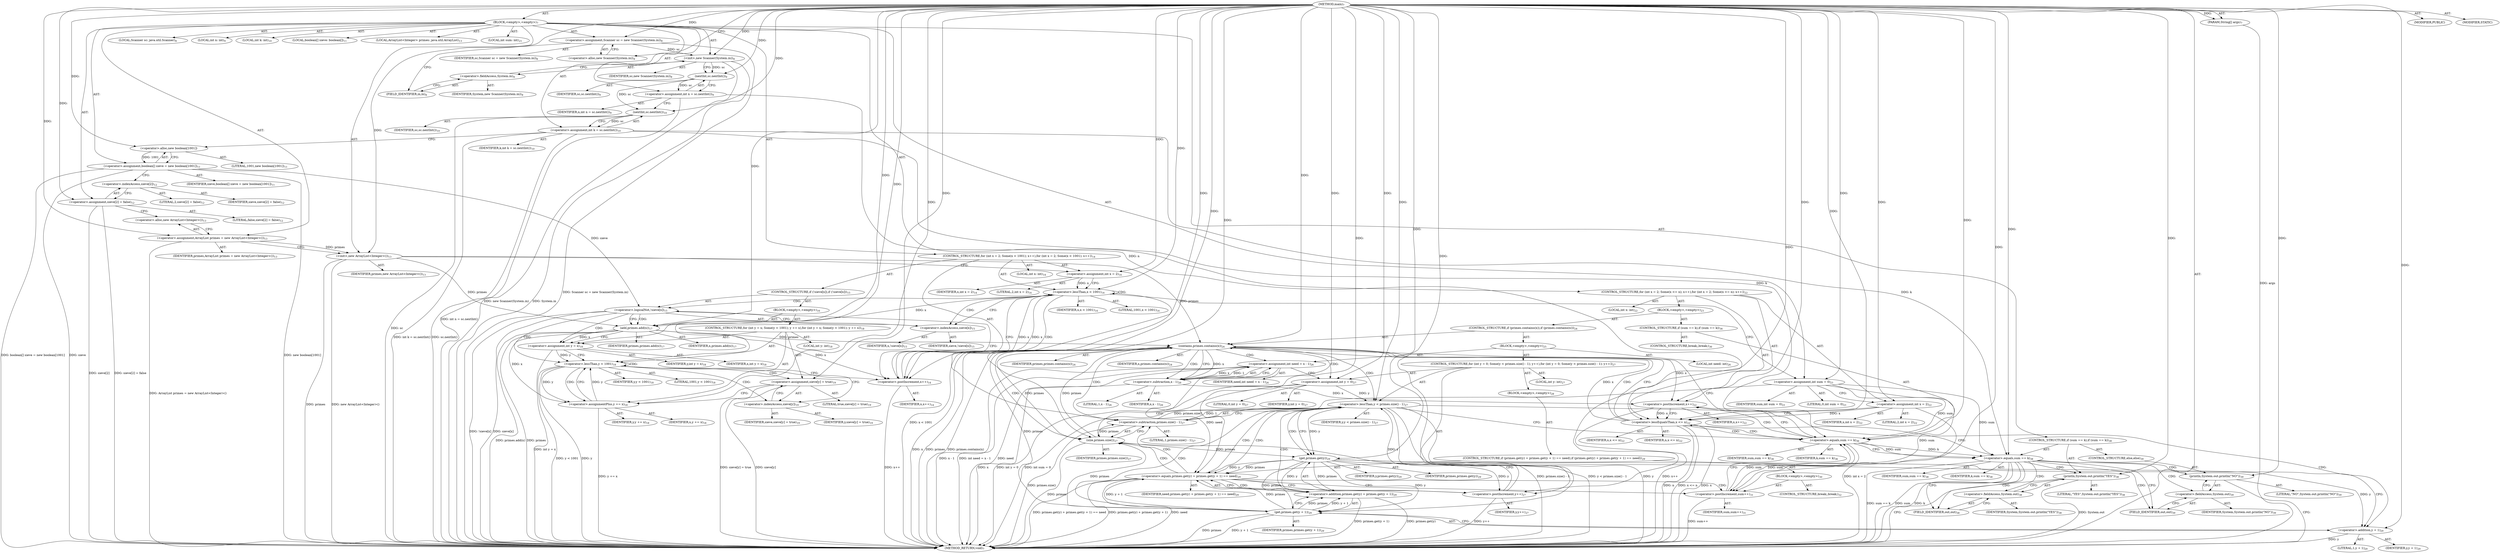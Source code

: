 digraph "main" {  
"21" [label = <(METHOD,main)<SUB>7</SUB>> ]
"22" [label = <(PARAM,String[] args)<SUB>7</SUB>> ]
"23" [label = <(BLOCK,&lt;empty&gt;,&lt;empty&gt;)<SUB>7</SUB>> ]
"4" [label = <(LOCAL,Scanner sc: java.util.Scanner)<SUB>8</SUB>> ]
"24" [label = <(&lt;operator&gt;.assignment,Scanner sc = new Scanner(System.in))<SUB>8</SUB>> ]
"25" [label = <(IDENTIFIER,sc,Scanner sc = new Scanner(System.in))<SUB>8</SUB>> ]
"26" [label = <(&lt;operator&gt;.alloc,new Scanner(System.in))<SUB>8</SUB>> ]
"27" [label = <(&lt;init&gt;,new Scanner(System.in))<SUB>8</SUB>> ]
"3" [label = <(IDENTIFIER,sc,new Scanner(System.in))<SUB>8</SUB>> ]
"28" [label = <(&lt;operator&gt;.fieldAccess,System.in)<SUB>8</SUB>> ]
"29" [label = <(IDENTIFIER,System,new Scanner(System.in))<SUB>8</SUB>> ]
"30" [label = <(FIELD_IDENTIFIER,in,in)<SUB>8</SUB>> ]
"31" [label = <(LOCAL,int n: int)<SUB>9</SUB>> ]
"32" [label = <(&lt;operator&gt;.assignment,int n = sc.nextInt())<SUB>9</SUB>> ]
"33" [label = <(IDENTIFIER,n,int n = sc.nextInt())<SUB>9</SUB>> ]
"34" [label = <(nextInt,sc.nextInt())<SUB>9</SUB>> ]
"35" [label = <(IDENTIFIER,sc,sc.nextInt())<SUB>9</SUB>> ]
"36" [label = <(LOCAL,int k: int)<SUB>10</SUB>> ]
"37" [label = <(&lt;operator&gt;.assignment,int k = sc.nextInt())<SUB>10</SUB>> ]
"38" [label = <(IDENTIFIER,k,int k = sc.nextInt())<SUB>10</SUB>> ]
"39" [label = <(nextInt,sc.nextInt())<SUB>10</SUB>> ]
"40" [label = <(IDENTIFIER,sc,sc.nextInt())<SUB>10</SUB>> ]
"41" [label = <(LOCAL,boolean[] sieve: boolean[])<SUB>11</SUB>> ]
"42" [label = <(&lt;operator&gt;.assignment,boolean[] sieve = new boolean[1001])<SUB>11</SUB>> ]
"43" [label = <(IDENTIFIER,sieve,boolean[] sieve = new boolean[1001])<SUB>11</SUB>> ]
"44" [label = <(&lt;operator&gt;.alloc,new boolean[1001])> ]
"45" [label = <(LITERAL,1001,new boolean[1001])<SUB>11</SUB>> ]
"46" [label = <(&lt;operator&gt;.assignment,sieve[2] = false)<SUB>12</SUB>> ]
"47" [label = <(&lt;operator&gt;.indexAccess,sieve[2])<SUB>12</SUB>> ]
"48" [label = <(IDENTIFIER,sieve,sieve[2] = false)<SUB>12</SUB>> ]
"49" [label = <(LITERAL,2,sieve[2] = false)<SUB>12</SUB>> ]
"50" [label = <(LITERAL,false,sieve[2] = false)<SUB>12</SUB>> ]
"6" [label = <(LOCAL,ArrayList&lt;Integer&gt; primes: java.util.ArrayList)<SUB>13</SUB>> ]
"51" [label = <(&lt;operator&gt;.assignment,ArrayList primes = new ArrayList&lt;Integer&gt;())<SUB>13</SUB>> ]
"52" [label = <(IDENTIFIER,primes,ArrayList primes = new ArrayList&lt;Integer&gt;())<SUB>13</SUB>> ]
"53" [label = <(&lt;operator&gt;.alloc,new ArrayList&lt;Integer&gt;())<SUB>13</SUB>> ]
"54" [label = <(&lt;init&gt;,new ArrayList&lt;Integer&gt;())<SUB>13</SUB>> ]
"5" [label = <(IDENTIFIER,primes,new ArrayList&lt;Integer&gt;())<SUB>13</SUB>> ]
"55" [label = <(CONTROL_STRUCTURE,for (int x = 2; Some(x &lt; 1001); x++),for (int x = 2; Some(x &lt; 1001); x++))<SUB>14</SUB>> ]
"56" [label = <(LOCAL,int x: int)<SUB>14</SUB>> ]
"57" [label = <(&lt;operator&gt;.assignment,int x = 2)<SUB>14</SUB>> ]
"58" [label = <(IDENTIFIER,x,int x = 2)<SUB>14</SUB>> ]
"59" [label = <(LITERAL,2,int x = 2)<SUB>14</SUB>> ]
"60" [label = <(&lt;operator&gt;.lessThan,x &lt; 1001)<SUB>14</SUB>> ]
"61" [label = <(IDENTIFIER,x,x &lt; 1001)<SUB>14</SUB>> ]
"62" [label = <(LITERAL,1001,x &lt; 1001)<SUB>14</SUB>> ]
"63" [label = <(&lt;operator&gt;.postIncrement,x++)<SUB>14</SUB>> ]
"64" [label = <(IDENTIFIER,x,x++)<SUB>14</SUB>> ]
"65" [label = <(CONTROL_STRUCTURE,if (!sieve[x]),if (!sieve[x]))<SUB>15</SUB>> ]
"66" [label = <(&lt;operator&gt;.logicalNot,!sieve[x])<SUB>15</SUB>> ]
"67" [label = <(&lt;operator&gt;.indexAccess,sieve[x])<SUB>15</SUB>> ]
"68" [label = <(IDENTIFIER,sieve,!sieve[x])<SUB>15</SUB>> ]
"69" [label = <(IDENTIFIER,x,!sieve[x])<SUB>15</SUB>> ]
"70" [label = <(BLOCK,&lt;empty&gt;,&lt;empty&gt;)<SUB>16</SUB>> ]
"71" [label = <(add,primes.add(x))<SUB>17</SUB>> ]
"72" [label = <(IDENTIFIER,primes,primes.add(x))<SUB>17</SUB>> ]
"73" [label = <(IDENTIFIER,x,primes.add(x))<SUB>17</SUB>> ]
"74" [label = <(CONTROL_STRUCTURE,for (int y = x; Some(y &lt; 1001); y += x),for (int y = x; Some(y &lt; 1001); y += x))<SUB>18</SUB>> ]
"75" [label = <(LOCAL,int y: int)<SUB>18</SUB>> ]
"76" [label = <(&lt;operator&gt;.assignment,int y = x)<SUB>18</SUB>> ]
"77" [label = <(IDENTIFIER,y,int y = x)<SUB>18</SUB>> ]
"78" [label = <(IDENTIFIER,x,int y = x)<SUB>18</SUB>> ]
"79" [label = <(&lt;operator&gt;.lessThan,y &lt; 1001)<SUB>18</SUB>> ]
"80" [label = <(IDENTIFIER,y,y &lt; 1001)<SUB>18</SUB>> ]
"81" [label = <(LITERAL,1001,y &lt; 1001)<SUB>18</SUB>> ]
"82" [label = <(&lt;operator&gt;.assignmentPlus,y += x)<SUB>18</SUB>> ]
"83" [label = <(IDENTIFIER,y,y += x)<SUB>18</SUB>> ]
"84" [label = <(IDENTIFIER,x,y += x)<SUB>18</SUB>> ]
"85" [label = <(&lt;operator&gt;.assignment,sieve[y] = true)<SUB>19</SUB>> ]
"86" [label = <(&lt;operator&gt;.indexAccess,sieve[y])<SUB>19</SUB>> ]
"87" [label = <(IDENTIFIER,sieve,sieve[y] = true)<SUB>19</SUB>> ]
"88" [label = <(IDENTIFIER,y,sieve[y] = true)<SUB>19</SUB>> ]
"89" [label = <(LITERAL,true,sieve[y] = true)<SUB>19</SUB>> ]
"90" [label = <(LOCAL,int sum: int)<SUB>21</SUB>> ]
"91" [label = <(&lt;operator&gt;.assignment,int sum = 0)<SUB>21</SUB>> ]
"92" [label = <(IDENTIFIER,sum,int sum = 0)<SUB>21</SUB>> ]
"93" [label = <(LITERAL,0,int sum = 0)<SUB>21</SUB>> ]
"94" [label = <(CONTROL_STRUCTURE,for (int x = 2; Some(x &lt;= n); x++),for (int x = 2; Some(x &lt;= n); x++))<SUB>22</SUB>> ]
"95" [label = <(LOCAL,int x: int)<SUB>22</SUB>> ]
"96" [label = <(&lt;operator&gt;.assignment,int x = 2)<SUB>22</SUB>> ]
"97" [label = <(IDENTIFIER,x,int x = 2)<SUB>22</SUB>> ]
"98" [label = <(LITERAL,2,int x = 2)<SUB>22</SUB>> ]
"99" [label = <(&lt;operator&gt;.lessEqualsThan,x &lt;= n)<SUB>22</SUB>> ]
"100" [label = <(IDENTIFIER,x,x &lt;= n)<SUB>22</SUB>> ]
"101" [label = <(IDENTIFIER,n,x &lt;= n)<SUB>22</SUB>> ]
"102" [label = <(&lt;operator&gt;.postIncrement,x++)<SUB>22</SUB>> ]
"103" [label = <(IDENTIFIER,x,x++)<SUB>22</SUB>> ]
"104" [label = <(BLOCK,&lt;empty&gt;,&lt;empty&gt;)<SUB>23</SUB>> ]
"105" [label = <(CONTROL_STRUCTURE,if (primes.contains(x)),if (primes.contains(x)))<SUB>24</SUB>> ]
"106" [label = <(contains,primes.contains(x))<SUB>24</SUB>> ]
"107" [label = <(IDENTIFIER,primes,primes.contains(x))<SUB>24</SUB>> ]
"108" [label = <(IDENTIFIER,x,primes.contains(x))<SUB>24</SUB>> ]
"109" [label = <(BLOCK,&lt;empty&gt;,&lt;empty&gt;)<SUB>25</SUB>> ]
"110" [label = <(LOCAL,int need: int)<SUB>26</SUB>> ]
"111" [label = <(&lt;operator&gt;.assignment,int need = x - 1)<SUB>26</SUB>> ]
"112" [label = <(IDENTIFIER,need,int need = x - 1)<SUB>26</SUB>> ]
"113" [label = <(&lt;operator&gt;.subtraction,x - 1)<SUB>26</SUB>> ]
"114" [label = <(IDENTIFIER,x,x - 1)<SUB>26</SUB>> ]
"115" [label = <(LITERAL,1,x - 1)<SUB>26</SUB>> ]
"116" [label = <(CONTROL_STRUCTURE,for (int y = 0; Some(y &lt; primes.size() - 1); y++),for (int y = 0; Some(y &lt; primes.size() - 1); y++))<SUB>27</SUB>> ]
"117" [label = <(LOCAL,int y: int)<SUB>27</SUB>> ]
"118" [label = <(&lt;operator&gt;.assignment,int y = 0)<SUB>27</SUB>> ]
"119" [label = <(IDENTIFIER,y,int y = 0)<SUB>27</SUB>> ]
"120" [label = <(LITERAL,0,int y = 0)<SUB>27</SUB>> ]
"121" [label = <(&lt;operator&gt;.lessThan,y &lt; primes.size() - 1)<SUB>27</SUB>> ]
"122" [label = <(IDENTIFIER,y,y &lt; primes.size() - 1)<SUB>27</SUB>> ]
"123" [label = <(&lt;operator&gt;.subtraction,primes.size() - 1)<SUB>27</SUB>> ]
"124" [label = <(size,primes.size())<SUB>27</SUB>> ]
"125" [label = <(IDENTIFIER,primes,primes.size())<SUB>27</SUB>> ]
"126" [label = <(LITERAL,1,primes.size() - 1)<SUB>27</SUB>> ]
"127" [label = <(&lt;operator&gt;.postIncrement,y++)<SUB>27</SUB>> ]
"128" [label = <(IDENTIFIER,y,y++)<SUB>27</SUB>> ]
"129" [label = <(BLOCK,&lt;empty&gt;,&lt;empty&gt;)<SUB>28</SUB>> ]
"130" [label = <(CONTROL_STRUCTURE,if (primes.get(y) + primes.get(y + 1) == need),if (primes.get(y) + primes.get(y + 1) == need))<SUB>29</SUB>> ]
"131" [label = <(&lt;operator&gt;.equals,primes.get(y) + primes.get(y + 1) == need)<SUB>29</SUB>> ]
"132" [label = <(&lt;operator&gt;.addition,primes.get(y) + primes.get(y + 1))<SUB>29</SUB>> ]
"133" [label = <(get,primes.get(y))<SUB>29</SUB>> ]
"134" [label = <(IDENTIFIER,primes,primes.get(y))<SUB>29</SUB>> ]
"135" [label = <(IDENTIFIER,y,primes.get(y))<SUB>29</SUB>> ]
"136" [label = <(get,primes.get(y + 1))<SUB>29</SUB>> ]
"137" [label = <(IDENTIFIER,primes,primes.get(y + 1))<SUB>29</SUB>> ]
"138" [label = <(&lt;operator&gt;.addition,y + 1)<SUB>29</SUB>> ]
"139" [label = <(IDENTIFIER,y,y + 1)<SUB>29</SUB>> ]
"140" [label = <(LITERAL,1,y + 1)<SUB>29</SUB>> ]
"141" [label = <(IDENTIFIER,need,primes.get(y) + primes.get(y + 1) == need)<SUB>29</SUB>> ]
"142" [label = <(BLOCK,&lt;empty&gt;,&lt;empty&gt;)<SUB>30</SUB>> ]
"143" [label = <(&lt;operator&gt;.postIncrement,sum++)<SUB>31</SUB>> ]
"144" [label = <(IDENTIFIER,sum,sum++)<SUB>31</SUB>> ]
"145" [label = <(CONTROL_STRUCTURE,break;,break;)<SUB>32</SUB>> ]
"146" [label = <(CONTROL_STRUCTURE,if (sum == k),if (sum == k))<SUB>36</SUB>> ]
"147" [label = <(&lt;operator&gt;.equals,sum == k)<SUB>36</SUB>> ]
"148" [label = <(IDENTIFIER,sum,sum == k)<SUB>36</SUB>> ]
"149" [label = <(IDENTIFIER,k,sum == k)<SUB>36</SUB>> ]
"150" [label = <(CONTROL_STRUCTURE,break;,break;)<SUB>36</SUB>> ]
"151" [label = <(CONTROL_STRUCTURE,if (sum == k),if (sum == k))<SUB>38</SUB>> ]
"152" [label = <(&lt;operator&gt;.equals,sum == k)<SUB>38</SUB>> ]
"153" [label = <(IDENTIFIER,sum,sum == k)<SUB>38</SUB>> ]
"154" [label = <(IDENTIFIER,k,sum == k)<SUB>38</SUB>> ]
"155" [label = <(println,System.out.println(&quot;YES&quot;))<SUB>38</SUB>> ]
"156" [label = <(&lt;operator&gt;.fieldAccess,System.out)<SUB>38</SUB>> ]
"157" [label = <(IDENTIFIER,System,System.out.println(&quot;YES&quot;))<SUB>38</SUB>> ]
"158" [label = <(FIELD_IDENTIFIER,out,out)<SUB>38</SUB>> ]
"159" [label = <(LITERAL,&quot;YES&quot;,System.out.println(&quot;YES&quot;))<SUB>38</SUB>> ]
"160" [label = <(CONTROL_STRUCTURE,else,else)<SUB>39</SUB>> ]
"161" [label = <(println,System.out.println(&quot;NO&quot;))<SUB>39</SUB>> ]
"162" [label = <(&lt;operator&gt;.fieldAccess,System.out)<SUB>39</SUB>> ]
"163" [label = <(IDENTIFIER,System,System.out.println(&quot;NO&quot;))<SUB>39</SUB>> ]
"164" [label = <(FIELD_IDENTIFIER,out,out)<SUB>39</SUB>> ]
"165" [label = <(LITERAL,&quot;NO&quot;,System.out.println(&quot;NO&quot;))<SUB>39</SUB>> ]
"166" [label = <(MODIFIER,PUBLIC)> ]
"167" [label = <(MODIFIER,STATIC)> ]
"168" [label = <(METHOD_RETURN,void)<SUB>7</SUB>> ]
  "21" -> "22"  [ label = "AST: "] 
  "21" -> "23"  [ label = "AST: "] 
  "21" -> "166"  [ label = "AST: "] 
  "21" -> "167"  [ label = "AST: "] 
  "21" -> "168"  [ label = "AST: "] 
  "23" -> "4"  [ label = "AST: "] 
  "23" -> "24"  [ label = "AST: "] 
  "23" -> "27"  [ label = "AST: "] 
  "23" -> "31"  [ label = "AST: "] 
  "23" -> "32"  [ label = "AST: "] 
  "23" -> "36"  [ label = "AST: "] 
  "23" -> "37"  [ label = "AST: "] 
  "23" -> "41"  [ label = "AST: "] 
  "23" -> "42"  [ label = "AST: "] 
  "23" -> "46"  [ label = "AST: "] 
  "23" -> "6"  [ label = "AST: "] 
  "23" -> "51"  [ label = "AST: "] 
  "23" -> "54"  [ label = "AST: "] 
  "23" -> "55"  [ label = "AST: "] 
  "23" -> "90"  [ label = "AST: "] 
  "23" -> "91"  [ label = "AST: "] 
  "23" -> "94"  [ label = "AST: "] 
  "23" -> "151"  [ label = "AST: "] 
  "24" -> "25"  [ label = "AST: "] 
  "24" -> "26"  [ label = "AST: "] 
  "27" -> "3"  [ label = "AST: "] 
  "27" -> "28"  [ label = "AST: "] 
  "28" -> "29"  [ label = "AST: "] 
  "28" -> "30"  [ label = "AST: "] 
  "32" -> "33"  [ label = "AST: "] 
  "32" -> "34"  [ label = "AST: "] 
  "34" -> "35"  [ label = "AST: "] 
  "37" -> "38"  [ label = "AST: "] 
  "37" -> "39"  [ label = "AST: "] 
  "39" -> "40"  [ label = "AST: "] 
  "42" -> "43"  [ label = "AST: "] 
  "42" -> "44"  [ label = "AST: "] 
  "44" -> "45"  [ label = "AST: "] 
  "46" -> "47"  [ label = "AST: "] 
  "46" -> "50"  [ label = "AST: "] 
  "47" -> "48"  [ label = "AST: "] 
  "47" -> "49"  [ label = "AST: "] 
  "51" -> "52"  [ label = "AST: "] 
  "51" -> "53"  [ label = "AST: "] 
  "54" -> "5"  [ label = "AST: "] 
  "55" -> "56"  [ label = "AST: "] 
  "55" -> "57"  [ label = "AST: "] 
  "55" -> "60"  [ label = "AST: "] 
  "55" -> "63"  [ label = "AST: "] 
  "55" -> "65"  [ label = "AST: "] 
  "57" -> "58"  [ label = "AST: "] 
  "57" -> "59"  [ label = "AST: "] 
  "60" -> "61"  [ label = "AST: "] 
  "60" -> "62"  [ label = "AST: "] 
  "63" -> "64"  [ label = "AST: "] 
  "65" -> "66"  [ label = "AST: "] 
  "65" -> "70"  [ label = "AST: "] 
  "66" -> "67"  [ label = "AST: "] 
  "67" -> "68"  [ label = "AST: "] 
  "67" -> "69"  [ label = "AST: "] 
  "70" -> "71"  [ label = "AST: "] 
  "70" -> "74"  [ label = "AST: "] 
  "71" -> "72"  [ label = "AST: "] 
  "71" -> "73"  [ label = "AST: "] 
  "74" -> "75"  [ label = "AST: "] 
  "74" -> "76"  [ label = "AST: "] 
  "74" -> "79"  [ label = "AST: "] 
  "74" -> "82"  [ label = "AST: "] 
  "74" -> "85"  [ label = "AST: "] 
  "76" -> "77"  [ label = "AST: "] 
  "76" -> "78"  [ label = "AST: "] 
  "79" -> "80"  [ label = "AST: "] 
  "79" -> "81"  [ label = "AST: "] 
  "82" -> "83"  [ label = "AST: "] 
  "82" -> "84"  [ label = "AST: "] 
  "85" -> "86"  [ label = "AST: "] 
  "85" -> "89"  [ label = "AST: "] 
  "86" -> "87"  [ label = "AST: "] 
  "86" -> "88"  [ label = "AST: "] 
  "91" -> "92"  [ label = "AST: "] 
  "91" -> "93"  [ label = "AST: "] 
  "94" -> "95"  [ label = "AST: "] 
  "94" -> "96"  [ label = "AST: "] 
  "94" -> "99"  [ label = "AST: "] 
  "94" -> "102"  [ label = "AST: "] 
  "94" -> "104"  [ label = "AST: "] 
  "96" -> "97"  [ label = "AST: "] 
  "96" -> "98"  [ label = "AST: "] 
  "99" -> "100"  [ label = "AST: "] 
  "99" -> "101"  [ label = "AST: "] 
  "102" -> "103"  [ label = "AST: "] 
  "104" -> "105"  [ label = "AST: "] 
  "104" -> "146"  [ label = "AST: "] 
  "105" -> "106"  [ label = "AST: "] 
  "105" -> "109"  [ label = "AST: "] 
  "106" -> "107"  [ label = "AST: "] 
  "106" -> "108"  [ label = "AST: "] 
  "109" -> "110"  [ label = "AST: "] 
  "109" -> "111"  [ label = "AST: "] 
  "109" -> "116"  [ label = "AST: "] 
  "111" -> "112"  [ label = "AST: "] 
  "111" -> "113"  [ label = "AST: "] 
  "113" -> "114"  [ label = "AST: "] 
  "113" -> "115"  [ label = "AST: "] 
  "116" -> "117"  [ label = "AST: "] 
  "116" -> "118"  [ label = "AST: "] 
  "116" -> "121"  [ label = "AST: "] 
  "116" -> "127"  [ label = "AST: "] 
  "116" -> "129"  [ label = "AST: "] 
  "118" -> "119"  [ label = "AST: "] 
  "118" -> "120"  [ label = "AST: "] 
  "121" -> "122"  [ label = "AST: "] 
  "121" -> "123"  [ label = "AST: "] 
  "123" -> "124"  [ label = "AST: "] 
  "123" -> "126"  [ label = "AST: "] 
  "124" -> "125"  [ label = "AST: "] 
  "127" -> "128"  [ label = "AST: "] 
  "129" -> "130"  [ label = "AST: "] 
  "130" -> "131"  [ label = "AST: "] 
  "130" -> "142"  [ label = "AST: "] 
  "131" -> "132"  [ label = "AST: "] 
  "131" -> "141"  [ label = "AST: "] 
  "132" -> "133"  [ label = "AST: "] 
  "132" -> "136"  [ label = "AST: "] 
  "133" -> "134"  [ label = "AST: "] 
  "133" -> "135"  [ label = "AST: "] 
  "136" -> "137"  [ label = "AST: "] 
  "136" -> "138"  [ label = "AST: "] 
  "138" -> "139"  [ label = "AST: "] 
  "138" -> "140"  [ label = "AST: "] 
  "142" -> "143"  [ label = "AST: "] 
  "142" -> "145"  [ label = "AST: "] 
  "143" -> "144"  [ label = "AST: "] 
  "146" -> "147"  [ label = "AST: "] 
  "146" -> "150"  [ label = "AST: "] 
  "147" -> "148"  [ label = "AST: "] 
  "147" -> "149"  [ label = "AST: "] 
  "151" -> "152"  [ label = "AST: "] 
  "151" -> "155"  [ label = "AST: "] 
  "151" -> "160"  [ label = "AST: "] 
  "152" -> "153"  [ label = "AST: "] 
  "152" -> "154"  [ label = "AST: "] 
  "155" -> "156"  [ label = "AST: "] 
  "155" -> "159"  [ label = "AST: "] 
  "156" -> "157"  [ label = "AST: "] 
  "156" -> "158"  [ label = "AST: "] 
  "160" -> "161"  [ label = "AST: "] 
  "161" -> "162"  [ label = "AST: "] 
  "161" -> "165"  [ label = "AST: "] 
  "162" -> "163"  [ label = "AST: "] 
  "162" -> "164"  [ label = "AST: "] 
  "24" -> "30"  [ label = "CFG: "] 
  "27" -> "34"  [ label = "CFG: "] 
  "32" -> "39"  [ label = "CFG: "] 
  "37" -> "44"  [ label = "CFG: "] 
  "42" -> "47"  [ label = "CFG: "] 
  "46" -> "53"  [ label = "CFG: "] 
  "51" -> "54"  [ label = "CFG: "] 
  "54" -> "57"  [ label = "CFG: "] 
  "91" -> "96"  [ label = "CFG: "] 
  "26" -> "24"  [ label = "CFG: "] 
  "28" -> "27"  [ label = "CFG: "] 
  "34" -> "32"  [ label = "CFG: "] 
  "39" -> "37"  [ label = "CFG: "] 
  "44" -> "42"  [ label = "CFG: "] 
  "47" -> "46"  [ label = "CFG: "] 
  "53" -> "51"  [ label = "CFG: "] 
  "57" -> "60"  [ label = "CFG: "] 
  "60" -> "67"  [ label = "CFG: "] 
  "60" -> "91"  [ label = "CFG: "] 
  "63" -> "60"  [ label = "CFG: "] 
  "96" -> "99"  [ label = "CFG: "] 
  "99" -> "106"  [ label = "CFG: "] 
  "99" -> "152"  [ label = "CFG: "] 
  "102" -> "99"  [ label = "CFG: "] 
  "152" -> "158"  [ label = "CFG: "] 
  "152" -> "164"  [ label = "CFG: "] 
  "155" -> "168"  [ label = "CFG: "] 
  "30" -> "28"  [ label = "CFG: "] 
  "66" -> "71"  [ label = "CFG: "] 
  "66" -> "63"  [ label = "CFG: "] 
  "156" -> "155"  [ label = "CFG: "] 
  "161" -> "168"  [ label = "CFG: "] 
  "67" -> "66"  [ label = "CFG: "] 
  "71" -> "76"  [ label = "CFG: "] 
  "106" -> "113"  [ label = "CFG: "] 
  "106" -> "147"  [ label = "CFG: "] 
  "147" -> "152"  [ label = "CFG: "] 
  "147" -> "102"  [ label = "CFG: "] 
  "158" -> "156"  [ label = "CFG: "] 
  "162" -> "161"  [ label = "CFG: "] 
  "76" -> "79"  [ label = "CFG: "] 
  "79" -> "86"  [ label = "CFG: "] 
  "79" -> "63"  [ label = "CFG: "] 
  "82" -> "79"  [ label = "CFG: "] 
  "85" -> "82"  [ label = "CFG: "] 
  "111" -> "118"  [ label = "CFG: "] 
  "164" -> "162"  [ label = "CFG: "] 
  "86" -> "85"  [ label = "CFG: "] 
  "113" -> "111"  [ label = "CFG: "] 
  "118" -> "124"  [ label = "CFG: "] 
  "121" -> "133"  [ label = "CFG: "] 
  "121" -> "147"  [ label = "CFG: "] 
  "127" -> "124"  [ label = "CFG: "] 
  "123" -> "121"  [ label = "CFG: "] 
  "124" -> "123"  [ label = "CFG: "] 
  "131" -> "143"  [ label = "CFG: "] 
  "131" -> "127"  [ label = "CFG: "] 
  "132" -> "131"  [ label = "CFG: "] 
  "143" -> "147"  [ label = "CFG: "] 
  "133" -> "138"  [ label = "CFG: "] 
  "136" -> "132"  [ label = "CFG: "] 
  "138" -> "136"  [ label = "CFG: "] 
  "21" -> "26"  [ label = "CFG: "] 
  "22" -> "168"  [ label = "DDG: args"] 
  "24" -> "168"  [ label = "DDG: Scanner sc = new Scanner(System.in)"] 
  "27" -> "168"  [ label = "DDG: System.in"] 
  "27" -> "168"  [ label = "DDG: new Scanner(System.in)"] 
  "32" -> "168"  [ label = "DDG: int n = sc.nextInt()"] 
  "39" -> "168"  [ label = "DDG: sc"] 
  "37" -> "168"  [ label = "DDG: sc.nextInt()"] 
  "37" -> "168"  [ label = "DDG: int k = sc.nextInt()"] 
  "42" -> "168"  [ label = "DDG: sieve"] 
  "42" -> "168"  [ label = "DDG: new boolean[1001]"] 
  "42" -> "168"  [ label = "DDG: boolean[] sieve = new boolean[1001]"] 
  "46" -> "168"  [ label = "DDG: sieve[2]"] 
  "46" -> "168"  [ label = "DDG: sieve[2] = false"] 
  "51" -> "168"  [ label = "DDG: ArrayList primes = new ArrayList&lt;Integer&gt;()"] 
  "54" -> "168"  [ label = "DDG: primes"] 
  "54" -> "168"  [ label = "DDG: new ArrayList&lt;Integer&gt;()"] 
  "60" -> "168"  [ label = "DDG: x &lt; 1001"] 
  "91" -> "168"  [ label = "DDG: int sum = 0"] 
  "96" -> "168"  [ label = "DDG: int x = 2"] 
  "99" -> "168"  [ label = "DDG: x"] 
  "99" -> "168"  [ label = "DDG: n"] 
  "99" -> "168"  [ label = "DDG: x &lt;= n"] 
  "106" -> "168"  [ label = "DDG: primes"] 
  "106" -> "168"  [ label = "DDG: x"] 
  "106" -> "168"  [ label = "DDG: primes.contains(x)"] 
  "111" -> "168"  [ label = "DDG: need"] 
  "113" -> "168"  [ label = "DDG: x"] 
  "111" -> "168"  [ label = "DDG: x - 1"] 
  "111" -> "168"  [ label = "DDG: int need = x - 1"] 
  "118" -> "168"  [ label = "DDG: int y = 0"] 
  "121" -> "168"  [ label = "DDG: y"] 
  "124" -> "168"  [ label = "DDG: primes"] 
  "123" -> "168"  [ label = "DDG: primes.size()"] 
  "121" -> "168"  [ label = "DDG: primes.size() - 1"] 
  "121" -> "168"  [ label = "DDG: y &lt; primes.size() - 1"] 
  "132" -> "168"  [ label = "DDG: primes.get(y)"] 
  "136" -> "168"  [ label = "DDG: primes"] 
  "138" -> "168"  [ label = "DDG: y"] 
  "136" -> "168"  [ label = "DDG: y + 1"] 
  "132" -> "168"  [ label = "DDG: primes.get(y + 1)"] 
  "131" -> "168"  [ label = "DDG: primes.get(y) + primes.get(y + 1)"] 
  "131" -> "168"  [ label = "DDG: need"] 
  "131" -> "168"  [ label = "DDG: primes.get(y) + primes.get(y + 1) == need"] 
  "127" -> "168"  [ label = "DDG: y++"] 
  "143" -> "168"  [ label = "DDG: sum++"] 
  "102" -> "168"  [ label = "DDG: x++"] 
  "152" -> "168"  [ label = "DDG: sum"] 
  "152" -> "168"  [ label = "DDG: k"] 
  "152" -> "168"  [ label = "DDG: sum == k"] 
  "155" -> "168"  [ label = "DDG: System.out"] 
  "66" -> "168"  [ label = "DDG: sieve[x]"] 
  "66" -> "168"  [ label = "DDG: !sieve[x]"] 
  "71" -> "168"  [ label = "DDG: primes"] 
  "71" -> "168"  [ label = "DDG: primes.add(x)"] 
  "76" -> "168"  [ label = "DDG: int y = x"] 
  "79" -> "168"  [ label = "DDG: y"] 
  "79" -> "168"  [ label = "DDG: y &lt; 1001"] 
  "63" -> "168"  [ label = "DDG: x++"] 
  "85" -> "168"  [ label = "DDG: sieve[y]"] 
  "85" -> "168"  [ label = "DDG: sieve[y] = true"] 
  "82" -> "168"  [ label = "DDG: y += x"] 
  "21" -> "22"  [ label = "DDG: "] 
  "21" -> "24"  [ label = "DDG: "] 
  "34" -> "32"  [ label = "DDG: sc"] 
  "39" -> "37"  [ label = "DDG: sc"] 
  "44" -> "42"  [ label = "DDG: 1001"] 
  "21" -> "46"  [ label = "DDG: "] 
  "21" -> "51"  [ label = "DDG: "] 
  "21" -> "91"  [ label = "DDG: "] 
  "24" -> "27"  [ label = "DDG: sc"] 
  "21" -> "27"  [ label = "DDG: "] 
  "51" -> "54"  [ label = "DDG: primes"] 
  "21" -> "54"  [ label = "DDG: "] 
  "21" -> "57"  [ label = "DDG: "] 
  "21" -> "96"  [ label = "DDG: "] 
  "27" -> "34"  [ label = "DDG: sc"] 
  "21" -> "34"  [ label = "DDG: "] 
  "34" -> "39"  [ label = "DDG: sc"] 
  "21" -> "39"  [ label = "DDG: "] 
  "21" -> "44"  [ label = "DDG: "] 
  "57" -> "60"  [ label = "DDG: x"] 
  "63" -> "60"  [ label = "DDG: x"] 
  "21" -> "60"  [ label = "DDG: "] 
  "60" -> "63"  [ label = "DDG: x"] 
  "21" -> "63"  [ label = "DDG: "] 
  "71" -> "63"  [ label = "DDG: x"] 
  "96" -> "99"  [ label = "DDG: x"] 
  "102" -> "99"  [ label = "DDG: x"] 
  "21" -> "99"  [ label = "DDG: "] 
  "32" -> "99"  [ label = "DDG: n"] 
  "106" -> "102"  [ label = "DDG: x"] 
  "113" -> "102"  [ label = "DDG: x"] 
  "21" -> "102"  [ label = "DDG: "] 
  "91" -> "152"  [ label = "DDG: sum"] 
  "147" -> "152"  [ label = "DDG: sum"] 
  "21" -> "152"  [ label = "DDG: "] 
  "37" -> "152"  [ label = "DDG: k"] 
  "147" -> "152"  [ label = "DDG: k"] 
  "21" -> "155"  [ label = "DDG: "] 
  "42" -> "66"  [ label = "DDG: sieve"] 
  "21" -> "161"  [ label = "DDG: "] 
  "54" -> "71"  [ label = "DDG: primes"] 
  "21" -> "71"  [ label = "DDG: "] 
  "60" -> "71"  [ label = "DDG: x"] 
  "71" -> "76"  [ label = "DDG: x"] 
  "21" -> "76"  [ label = "DDG: "] 
  "21" -> "82"  [ label = "DDG: "] 
  "71" -> "82"  [ label = "DDG: x"] 
  "21" -> "85"  [ label = "DDG: "] 
  "54" -> "106"  [ label = "DDG: primes"] 
  "124" -> "106"  [ label = "DDG: primes"] 
  "136" -> "106"  [ label = "DDG: primes"] 
  "71" -> "106"  [ label = "DDG: primes"] 
  "21" -> "106"  [ label = "DDG: "] 
  "99" -> "106"  [ label = "DDG: x"] 
  "113" -> "111"  [ label = "DDG: x"] 
  "113" -> "111"  [ label = "DDG: 1"] 
  "91" -> "147"  [ label = "DDG: sum"] 
  "143" -> "147"  [ label = "DDG: sum"] 
  "21" -> "147"  [ label = "DDG: "] 
  "37" -> "147"  [ label = "DDG: k"] 
  "76" -> "79"  [ label = "DDG: y"] 
  "82" -> "79"  [ label = "DDG: y"] 
  "21" -> "79"  [ label = "DDG: "] 
  "79" -> "82"  [ label = "DDG: y"] 
  "21" -> "118"  [ label = "DDG: "] 
  "106" -> "113"  [ label = "DDG: x"] 
  "21" -> "113"  [ label = "DDG: "] 
  "118" -> "121"  [ label = "DDG: y"] 
  "127" -> "121"  [ label = "DDG: y"] 
  "21" -> "121"  [ label = "DDG: "] 
  "123" -> "121"  [ label = "DDG: primes.size()"] 
  "123" -> "121"  [ label = "DDG: 1"] 
  "21" -> "127"  [ label = "DDG: "] 
  "133" -> "127"  [ label = "DDG: y"] 
  "124" -> "123"  [ label = "DDG: primes"] 
  "21" -> "123"  [ label = "DDG: "] 
  "106" -> "124"  [ label = "DDG: primes"] 
  "136" -> "124"  [ label = "DDG: primes"] 
  "21" -> "124"  [ label = "DDG: "] 
  "133" -> "131"  [ label = "DDG: primes"] 
  "133" -> "131"  [ label = "DDG: y"] 
  "136" -> "131"  [ label = "DDG: primes"] 
  "136" -> "131"  [ label = "DDG: y + 1"] 
  "111" -> "131"  [ label = "DDG: need"] 
  "21" -> "131"  [ label = "DDG: "] 
  "133" -> "132"  [ label = "DDG: primes"] 
  "133" -> "132"  [ label = "DDG: y"] 
  "136" -> "132"  [ label = "DDG: primes"] 
  "136" -> "132"  [ label = "DDG: y + 1"] 
  "91" -> "143"  [ label = "DDG: sum"] 
  "147" -> "143"  [ label = "DDG: sum"] 
  "21" -> "143"  [ label = "DDG: "] 
  "124" -> "133"  [ label = "DDG: primes"] 
  "21" -> "133"  [ label = "DDG: "] 
  "121" -> "133"  [ label = "DDG: y"] 
  "133" -> "136"  [ label = "DDG: primes"] 
  "21" -> "136"  [ label = "DDG: "] 
  "133" -> "136"  [ label = "DDG: y"] 
  "133" -> "138"  [ label = "DDG: y"] 
  "21" -> "138"  [ label = "DDG: "] 
  "60" -> "60"  [ label = "CDG: "] 
  "60" -> "66"  [ label = "CDG: "] 
  "60" -> "67"  [ label = "CDG: "] 
  "60" -> "63"  [ label = "CDG: "] 
  "99" -> "106"  [ label = "CDG: "] 
  "99" -> "147"  [ label = "CDG: "] 
  "152" -> "161"  [ label = "CDG: "] 
  "152" -> "162"  [ label = "CDG: "] 
  "152" -> "164"  [ label = "CDG: "] 
  "152" -> "155"  [ label = "CDG: "] 
  "152" -> "156"  [ label = "CDG: "] 
  "152" -> "158"  [ label = "CDG: "] 
  "66" -> "76"  [ label = "CDG: "] 
  "66" -> "79"  [ label = "CDG: "] 
  "66" -> "71"  [ label = "CDG: "] 
  "106" -> "113"  [ label = "CDG: "] 
  "106" -> "121"  [ label = "CDG: "] 
  "106" -> "123"  [ label = "CDG: "] 
  "106" -> "118"  [ label = "CDG: "] 
  "106" -> "124"  [ label = "CDG: "] 
  "106" -> "111"  [ label = "CDG: "] 
  "147" -> "99"  [ label = "CDG: "] 
  "147" -> "102"  [ label = "CDG: "] 
  "79" -> "85"  [ label = "CDG: "] 
  "79" -> "82"  [ label = "CDG: "] 
  "79" -> "79"  [ label = "CDG: "] 
  "79" -> "86"  [ label = "CDG: "] 
  "121" -> "136"  [ label = "CDG: "] 
  "121" -> "131"  [ label = "CDG: "] 
  "121" -> "132"  [ label = "CDG: "] 
  "121" -> "138"  [ label = "CDG: "] 
  "121" -> "133"  [ label = "CDG: "] 
  "131" -> "121"  [ label = "CDG: "] 
  "131" -> "123"  [ label = "CDG: "] 
  "131" -> "143"  [ label = "CDG: "] 
  "131" -> "127"  [ label = "CDG: "] 
  "131" -> "124"  [ label = "CDG: "] 
}
